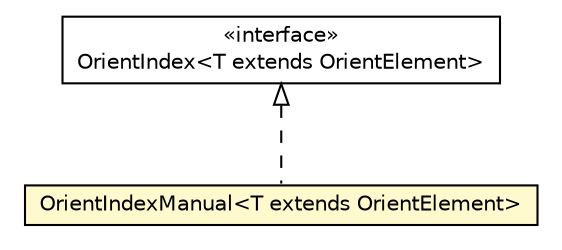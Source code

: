 #!/usr/local/bin/dot
#
# Class diagram 
# Generated by UMLGraph version R5_6-24-gf6e263 (http://www.umlgraph.org/)
#

digraph G {
	edge [fontname="Helvetica",fontsize=10,labelfontname="Helvetica",labelfontsize=10];
	node [fontname="Helvetica",fontsize=10,shape=plaintext];
	nodesep=0.25;
	ranksep=0.5;
	// com.tinkerpop.blueprints.impls.orient.OrientIndexManual<T extends com.tinkerpop.blueprints.impls.orient.OrientElement>
	c8086840 [label=<<table title="com.tinkerpop.blueprints.impls.orient.OrientIndexManual" border="0" cellborder="1" cellspacing="0" cellpadding="2" port="p" bgcolor="lemonChiffon" href="./OrientIndexManual.html">
		<tr><td><table border="0" cellspacing="0" cellpadding="1">
<tr><td align="center" balign="center"> OrientIndexManual&lt;T extends OrientElement&gt; </td></tr>
		</table></td></tr>
		</table>>, URL="./OrientIndexManual.html", fontname="Helvetica", fontcolor="black", fontsize=10.0];
	// com.tinkerpop.blueprints.impls.orient.OrientIndex<T extends com.tinkerpop.blueprints.impls.orient.OrientElement>
	c8086868 [label=<<table title="com.tinkerpop.blueprints.impls.orient.OrientIndex" border="0" cellborder="1" cellspacing="0" cellpadding="2" port="p" href="./OrientIndex.html">
		<tr><td><table border="0" cellspacing="0" cellpadding="1">
<tr><td align="center" balign="center"> &#171;interface&#187; </td></tr>
<tr><td align="center" balign="center"> OrientIndex&lt;T extends OrientElement&gt; </td></tr>
		</table></td></tr>
		</table>>, URL="./OrientIndex.html", fontname="Helvetica", fontcolor="black", fontsize=10.0];
	//com.tinkerpop.blueprints.impls.orient.OrientIndexManual<T extends com.tinkerpop.blueprints.impls.orient.OrientElement> implements com.tinkerpop.blueprints.impls.orient.OrientIndex<T extends com.tinkerpop.blueprints.impls.orient.OrientElement>
	c8086868:p -> c8086840:p [dir=back,arrowtail=empty,style=dashed];
}

